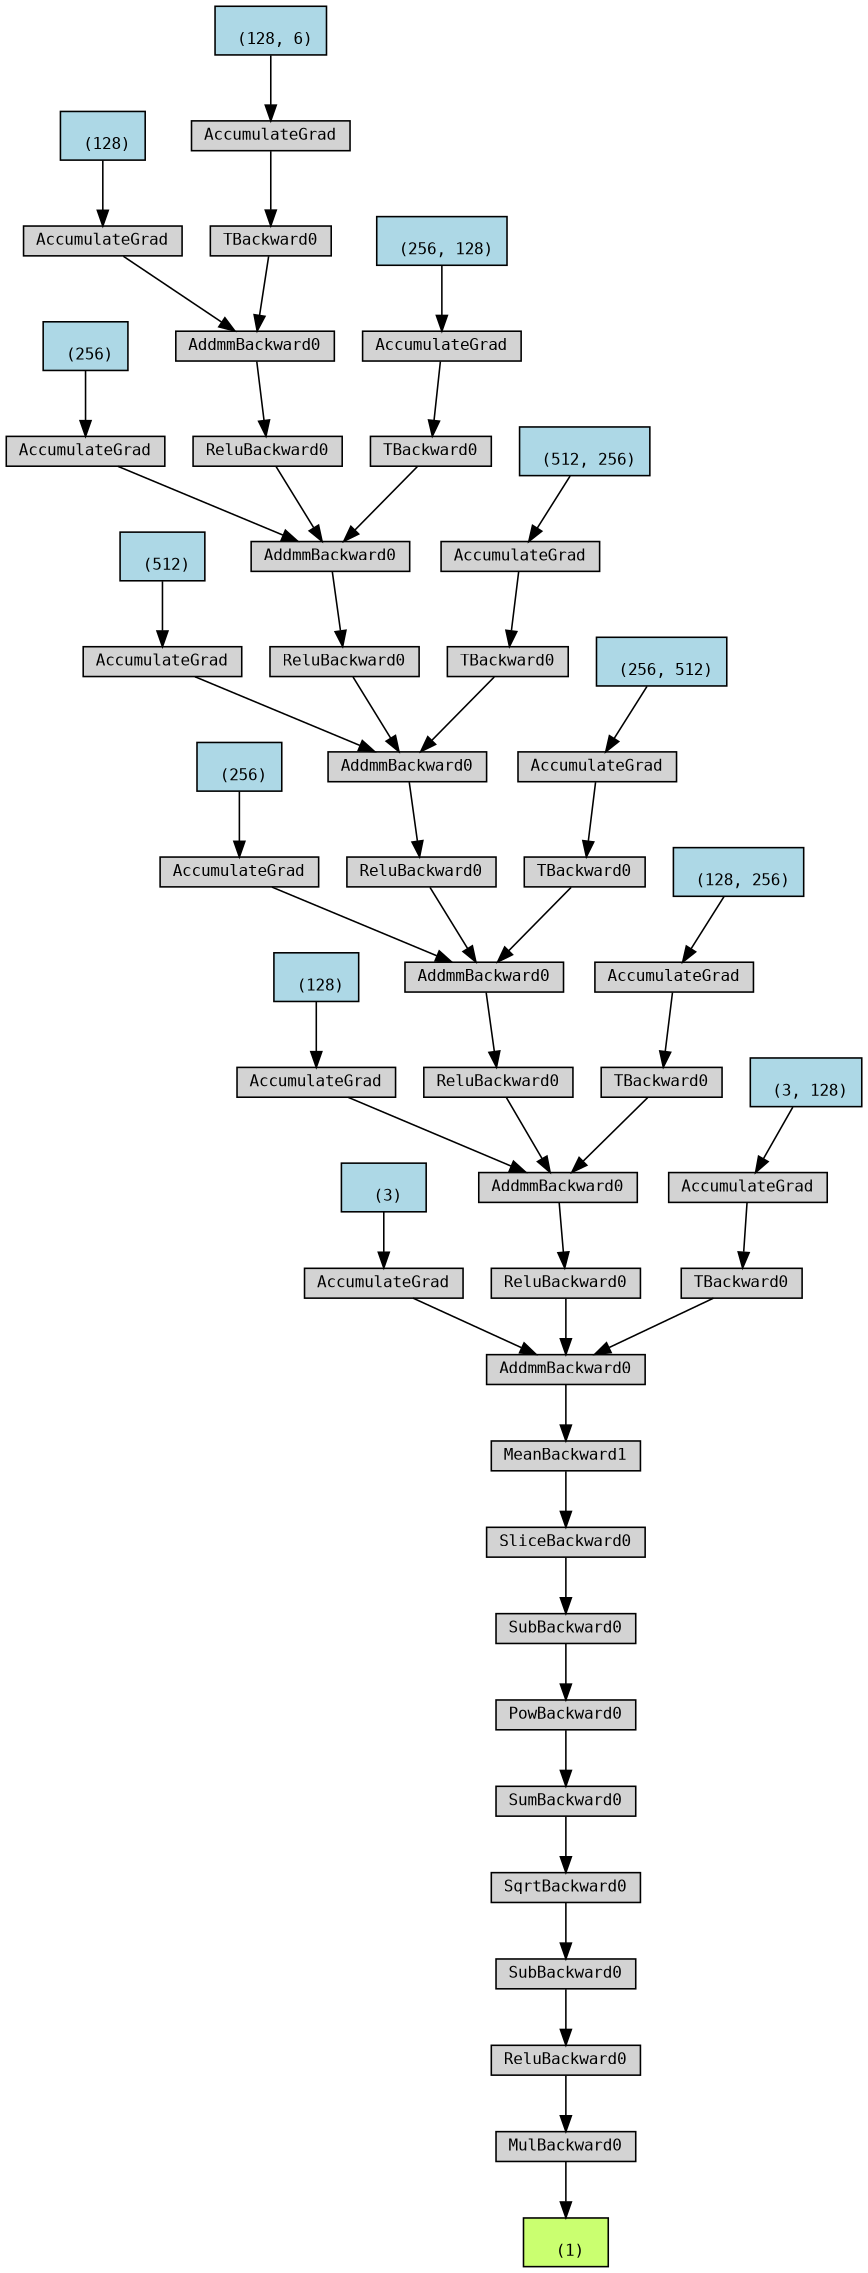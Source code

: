 digraph {
	graph [size="15.149999999999999,15.149999999999999"]
	node [align=left fontname=monospace fontsize=10 height=0.2 ranksep=0.1 shape=box style=filled]
	140651406632144 [label="
 (1)" fillcolor=darkolivegreen1]
	140651621132960 [label=MulBackward0]
	140651621135024 -> 140651621132960
	140651621135024 [label=ReluBackward0]
	140651621134976 -> 140651621135024
	140651621134976 [label=SubBackward0]
	140651621136896 -> 140651621134976
	140651621136896 [label=SqrtBackward0]
	140651621136848 -> 140651621136896
	140651621136848 [label=SumBackward0]
	140651621134736 -> 140651621136848
	140651621134736 [label=PowBackward0]
	140651621128400 -> 140651621134736
	140651621128400 [label=SubBackward0]
	140651621136512 -> 140651621128400
	140651621136512 [label=SliceBackward0]
	140651621137280 -> 140651621136512
	140651621137280 [label=MeanBackward1]
	140651621135216 -> 140651621137280
	140651621135216 [label=AddmmBackward0]
	140651621133968 -> 140651621135216
	140651621178944 [label="
 (3)" fillcolor=lightblue]
	140651621178944 -> 140651621133968
	140651621133968 [label=AccumulateGrad]
	140651621135456 -> 140651621135216
	140651621135456 [label=ReluBackward0]
	140651621137760 -> 140651621135456
	140651621137760 [label=AddmmBackward0]
	140651621138000 -> 140651621137760
	140651621178784 [label="
 (128)" fillcolor=lightblue]
	140651621178784 -> 140651621138000
	140651621138000 [label=AccumulateGrad]
	140651621127632 -> 140651621137760
	140651621127632 [label=ReluBackward0]
	140651621136032 -> 140651621127632
	140651621136032 [label=AddmmBackward0]
	140651621134256 -> 140651621136032
	140651621178624 [label="
 (256)" fillcolor=lightblue]
	140651621178624 -> 140651621134256
	140651621134256 [label=AccumulateGrad]
	140651621128448 -> 140651621136032
	140651621128448 [label=ReluBackward0]
	140651621138240 -> 140651621128448
	140651621138240 [label=AddmmBackward0]
	140651621132768 -> 140651621138240
	140651621178464 [label="
 (512)" fillcolor=lightblue]
	140651621178464 -> 140651621132768
	140651621132768 [label=AccumulateGrad]
	140651621128640 -> 140651621138240
	140651621128640 [label=ReluBackward0]
	140651621134208 -> 140651621128640
	140651621134208 [label=AddmmBackward0]
	140651621136752 -> 140651621134208
	140651621178384 [label="
 (256)" fillcolor=lightblue]
	140651621178384 -> 140651621136752
	140651621136752 [label=AccumulateGrad]
	140651621133008 -> 140651621134208
	140651621133008 [label=ReluBackward0]
	140651621128736 -> 140651621133008
	140651621128736 [label=AddmmBackward0]
	140651621134544 -> 140651621128736
	140651620794752 [label="
 (128)" fillcolor=lightblue]
	140651620794752 -> 140651621134544
	140651621134544 [label=AccumulateGrad]
	140651621134592 -> 140651621128736
	140651621134592 [label=TBackward0]
	140651621136464 -> 140651621134592
	140651620803952 [label="
 (128, 6)" fillcolor=lightblue]
	140651620803952 -> 140651621136464
	140651621136464 [label=AccumulateGrad]
	140651621137136 -> 140651621134208
	140651621137136 [label=TBackward0]
	140651621128352 -> 140651621137136
	140651620799792 [label="
 (256, 128)" fillcolor=lightblue]
	140651620799792 -> 140651621128352
	140651621128352 [label=AccumulateGrad]
	140651621136176 -> 140651621138240
	140651621136176 [label=TBackward0]
	140651621132912 -> 140651621136176
	140651621178304 [label="
 (512, 256)" fillcolor=lightblue]
	140651621178304 -> 140651621132912
	140651621132912 [label=AccumulateGrad]
	140651621138288 -> 140651621136032
	140651621138288 [label=TBackward0]
	140651621134064 -> 140651621138288
	140651621178544 [label="
 (256, 512)" fillcolor=lightblue]
	140651621178544 -> 140651621134064
	140651621134064 [label=AccumulateGrad]
	140651621135504 -> 140651621137760
	140651621135504 [label=TBackward0]
	140651621135648 -> 140651621135504
	140651621178704 [label="
 (128, 256)" fillcolor=lightblue]
	140651621178704 -> 140651621135648
	140651621135648 [label=AccumulateGrad]
	140651621137088 -> 140651621135216
	140651621137088 [label=TBackward0]
	140651621136224 -> 140651621137088
	140651621178864 [label="
 (3, 128)" fillcolor=lightblue]
	140651621178864 -> 140651621136224
	140651621136224 [label=AccumulateGrad]
	140651621132960 -> 140651406632144
}
